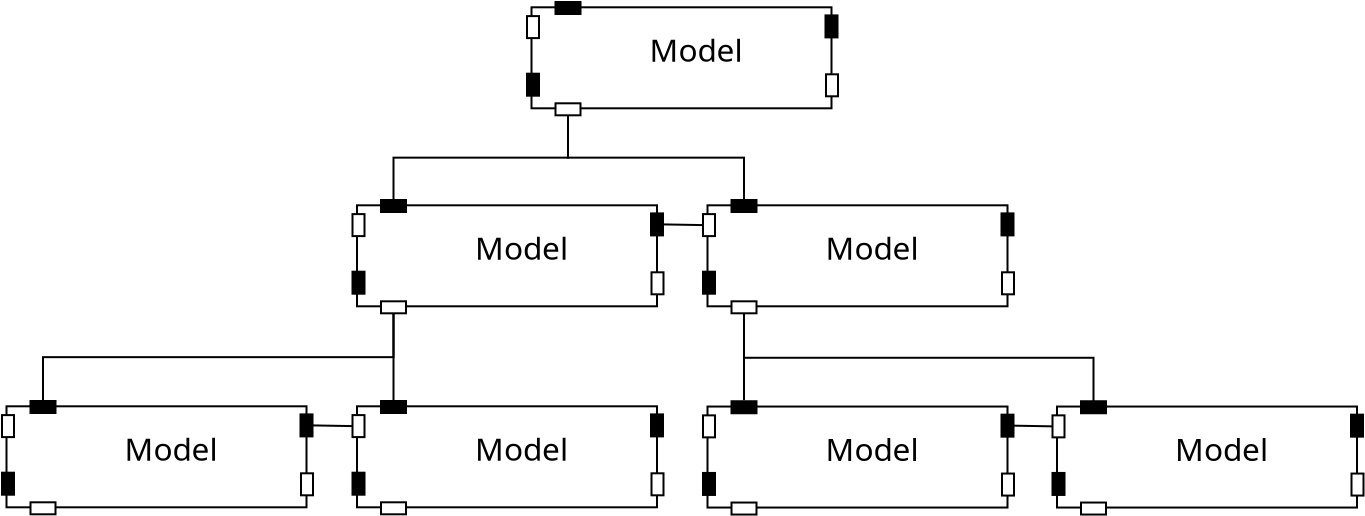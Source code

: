 <?xml version="1.0" encoding="UTF-8"?>
<dia:diagram xmlns:dia="http://www.lysator.liu.se/~alla/dia/">
  <dia:layer name="Background" visible="true" active="true">
    <dia:group>
      <dia:object type="Standard - Box" version="0" id="O0">
        <dia:attribute name="obj_pos">
          <dia:point val="24.4,5.05"/>
        </dia:attribute>
        <dia:attribute name="obj_bb">
          <dia:rectangle val="24.35,5;39.45,10.15"/>
        </dia:attribute>
        <dia:attribute name="elem_corner">
          <dia:point val="24.4,5.05"/>
        </dia:attribute>
        <dia:attribute name="elem_width">
          <dia:real val="15.0"/>
        </dia:attribute>
        <dia:attribute name="elem_height">
          <dia:real val="5.05"/>
        </dia:attribute>
        <dia:attribute name="show_background">
          <dia:boolean val="true"/>
        </dia:attribute>
      </dia:object>
      <dia:object type="Standard - Box" version="0" id="O1">
        <dia:attribute name="obj_pos">
          <dia:point val="25.6,9.85"/>
        </dia:attribute>
        <dia:attribute name="obj_bb">
          <dia:rectangle val="25.55,9.8;26.9,10.5"/>
        </dia:attribute>
        <dia:attribute name="elem_corner">
          <dia:point val="25.6,9.85"/>
        </dia:attribute>
        <dia:attribute name="elem_width">
          <dia:real val="1.25"/>
        </dia:attribute>
        <dia:attribute name="elem_height">
          <dia:real val="0.6"/>
        </dia:attribute>
        <dia:attribute name="show_background">
          <dia:boolean val="true"/>
        </dia:attribute>
      </dia:object>
      <dia:object type="Standard - Box" version="0" id="O2">
        <dia:attribute name="obj_pos">
          <dia:point val="25.6,4.785"/>
        </dia:attribute>
        <dia:attribute name="obj_bb">
          <dia:rectangle val="25.55,4.735;26.9,5.435"/>
        </dia:attribute>
        <dia:attribute name="elem_corner">
          <dia:point val="25.6,4.785"/>
        </dia:attribute>
        <dia:attribute name="elem_width">
          <dia:real val="1.25"/>
        </dia:attribute>
        <dia:attribute name="elem_height">
          <dia:real val="0.6"/>
        </dia:attribute>
        <dia:attribute name="border_width">
          <dia:real val="0.1"/>
        </dia:attribute>
        <dia:attribute name="inner_color">
          <dia:color val="#000000"/>
        </dia:attribute>
        <dia:attribute name="show_background">
          <dia:boolean val="true"/>
        </dia:attribute>
      </dia:object>
      <dia:object type="Standard - Text" version="1" id="O3">
        <dia:attribute name="obj_pos">
          <dia:point val="30.3,7.775"/>
        </dia:attribute>
        <dia:attribute name="obj_bb">
          <dia:rectangle val="30.3,6.308;35.045,8.148"/>
        </dia:attribute>
        <dia:attribute name="text">
          <dia:composite type="text">
            <dia:attribute name="string">
              <dia:string>#Model#</dia:string>
            </dia:attribute>
            <dia:attribute name="font">
              <dia:font family="sans" style="0" name="Helvetica"/>
            </dia:attribute>
            <dia:attribute name="height">
              <dia:real val="1.976"/>
            </dia:attribute>
            <dia:attribute name="pos">
              <dia:point val="30.3,7.775"/>
            </dia:attribute>
            <dia:attribute name="color">
              <dia:color val="#000000"/>
            </dia:attribute>
            <dia:attribute name="alignment">
              <dia:enum val="0"/>
            </dia:attribute>
          </dia:composite>
        </dia:attribute>
        <dia:attribute name="valign">
          <dia:enum val="3"/>
        </dia:attribute>
      </dia:object>
      <dia:object type="Standard - Box" version="0" id="O4">
        <dia:attribute name="obj_pos">
          <dia:point val="39.125,8.4"/>
        </dia:attribute>
        <dia:attribute name="obj_bb">
          <dia:rectangle val="39.075,8.35;39.775,9.55"/>
        </dia:attribute>
        <dia:attribute name="elem_corner">
          <dia:point val="39.125,8.4"/>
        </dia:attribute>
        <dia:attribute name="elem_width">
          <dia:real val="0.6"/>
        </dia:attribute>
        <dia:attribute name="elem_height">
          <dia:real val="1.1"/>
        </dia:attribute>
        <dia:attribute name="show_background">
          <dia:boolean val="true"/>
        </dia:attribute>
      </dia:object>
      <dia:object type="Standard - Box" version="0" id="O5">
        <dia:attribute name="obj_pos">
          <dia:point val="24.175,8.37"/>
        </dia:attribute>
        <dia:attribute name="obj_bb">
          <dia:rectangle val="24.125,8.32;24.825,9.52"/>
        </dia:attribute>
        <dia:attribute name="elem_corner">
          <dia:point val="24.175,8.37"/>
        </dia:attribute>
        <dia:attribute name="elem_width">
          <dia:real val="0.6"/>
        </dia:attribute>
        <dia:attribute name="elem_height">
          <dia:real val="1.1"/>
        </dia:attribute>
        <dia:attribute name="border_width">
          <dia:real val="0.1"/>
        </dia:attribute>
        <dia:attribute name="inner_color">
          <dia:color val="#000000"/>
        </dia:attribute>
        <dia:attribute name="show_background">
          <dia:boolean val="true"/>
        </dia:attribute>
      </dia:object>
      <dia:object type="Standard - Box" version="0" id="O6">
        <dia:attribute name="obj_pos">
          <dia:point val="39.1,5.455"/>
        </dia:attribute>
        <dia:attribute name="obj_bb">
          <dia:rectangle val="39.05,5.405;39.75,6.605"/>
        </dia:attribute>
        <dia:attribute name="elem_corner">
          <dia:point val="39.1,5.455"/>
        </dia:attribute>
        <dia:attribute name="elem_width">
          <dia:real val="0.6"/>
        </dia:attribute>
        <dia:attribute name="elem_height">
          <dia:real val="1.1"/>
        </dia:attribute>
        <dia:attribute name="border_width">
          <dia:real val="0.1"/>
        </dia:attribute>
        <dia:attribute name="inner_color">
          <dia:color val="#000000"/>
        </dia:attribute>
        <dia:attribute name="show_background">
          <dia:boolean val="true"/>
        </dia:attribute>
      </dia:object>
      <dia:object type="Standard - Box" version="0" id="O7">
        <dia:attribute name="obj_pos">
          <dia:point val="24.175,5.49"/>
        </dia:attribute>
        <dia:attribute name="obj_bb">
          <dia:rectangle val="24.125,5.44;24.825,6.64"/>
        </dia:attribute>
        <dia:attribute name="elem_corner">
          <dia:point val="24.175,5.49"/>
        </dia:attribute>
        <dia:attribute name="elem_width">
          <dia:real val="0.6"/>
        </dia:attribute>
        <dia:attribute name="elem_height">
          <dia:real val="1.1"/>
        </dia:attribute>
        <dia:attribute name="border_width">
          <dia:real val="0.1"/>
        </dia:attribute>
        <dia:attribute name="show_background">
          <dia:boolean val="true"/>
        </dia:attribute>
      </dia:object>
      <dia:object type="Standard - Text" version="1" id="O8">
        <dia:attribute name="obj_pos">
          <dia:point val="31.625,7.75"/>
        </dia:attribute>
        <dia:attribute name="obj_bb">
          <dia:rectangle val="31.625,6.282;31.625,8.123"/>
        </dia:attribute>
        <dia:attribute name="text">
          <dia:composite type="text">
            <dia:attribute name="string">
              <dia:string>##</dia:string>
            </dia:attribute>
            <dia:attribute name="font">
              <dia:font family="sans" style="0" name="Helvetica"/>
            </dia:attribute>
            <dia:attribute name="height">
              <dia:real val="1.976"/>
            </dia:attribute>
            <dia:attribute name="pos">
              <dia:point val="31.625,7.75"/>
            </dia:attribute>
            <dia:attribute name="color">
              <dia:color val="#000000"/>
            </dia:attribute>
            <dia:attribute name="alignment">
              <dia:enum val="0"/>
            </dia:attribute>
          </dia:composite>
        </dia:attribute>
        <dia:attribute name="valign">
          <dia:enum val="3"/>
        </dia:attribute>
      </dia:object>
    </dia:group>
    <dia:object type="Standard - ZigZagLine" version="1" id="O9">
      <dia:attribute name="obj_pos">
        <dia:point val="26.225,10.45"/>
      </dia:attribute>
      <dia:attribute name="obj_bb">
        <dia:rectangle val="17.45,10.4;26.275,14.735"/>
      </dia:attribute>
      <dia:attribute name="orth_points">
        <dia:point val="26.225,10.45"/>
        <dia:point val="26.225,12.568"/>
        <dia:point val="17.5,12.568"/>
        <dia:point val="17.5,14.685"/>
      </dia:attribute>
      <dia:attribute name="orth_orient">
        <dia:enum val="1"/>
        <dia:enum val="0"/>
        <dia:enum val="1"/>
      </dia:attribute>
      <dia:attribute name="autorouting">
        <dia:boolean val="true"/>
      </dia:attribute>
      <dia:connections>
        <dia:connection handle="0" to="O1" connection="6"/>
        <dia:connection handle="1" to="O65" connection="1"/>
      </dia:connections>
    </dia:object>
    <dia:group>
      <dia:object type="Standard - Box" version="0" id="O10">
        <dia:attribute name="obj_pos">
          <dia:point val="33.2,14.95"/>
        </dia:attribute>
        <dia:attribute name="obj_bb">
          <dia:rectangle val="33.15,14.9;48.25,20.05"/>
        </dia:attribute>
        <dia:attribute name="elem_corner">
          <dia:point val="33.2,14.95"/>
        </dia:attribute>
        <dia:attribute name="elem_width">
          <dia:real val="15.0"/>
        </dia:attribute>
        <dia:attribute name="elem_height">
          <dia:real val="5.05"/>
        </dia:attribute>
        <dia:attribute name="show_background">
          <dia:boolean val="true"/>
        </dia:attribute>
      </dia:object>
      <dia:object type="Standard - Box" version="0" id="O11">
        <dia:attribute name="obj_pos">
          <dia:point val="34.4,19.75"/>
        </dia:attribute>
        <dia:attribute name="obj_bb">
          <dia:rectangle val="34.35,19.7;35.7,20.4"/>
        </dia:attribute>
        <dia:attribute name="elem_corner">
          <dia:point val="34.4,19.75"/>
        </dia:attribute>
        <dia:attribute name="elem_width">
          <dia:real val="1.25"/>
        </dia:attribute>
        <dia:attribute name="elem_height">
          <dia:real val="0.6"/>
        </dia:attribute>
        <dia:attribute name="show_background">
          <dia:boolean val="true"/>
        </dia:attribute>
      </dia:object>
      <dia:object type="Standard - Box" version="0" id="O12">
        <dia:attribute name="obj_pos">
          <dia:point val="34.4,14.685"/>
        </dia:attribute>
        <dia:attribute name="obj_bb">
          <dia:rectangle val="34.35,14.635;35.7,15.335"/>
        </dia:attribute>
        <dia:attribute name="elem_corner">
          <dia:point val="34.4,14.685"/>
        </dia:attribute>
        <dia:attribute name="elem_width">
          <dia:real val="1.25"/>
        </dia:attribute>
        <dia:attribute name="elem_height">
          <dia:real val="0.6"/>
        </dia:attribute>
        <dia:attribute name="border_width">
          <dia:real val="0.1"/>
        </dia:attribute>
        <dia:attribute name="inner_color">
          <dia:color val="#000000"/>
        </dia:attribute>
        <dia:attribute name="show_background">
          <dia:boolean val="true"/>
        </dia:attribute>
      </dia:object>
      <dia:object type="Standard - Text" version="1" id="O13">
        <dia:attribute name="obj_pos">
          <dia:point val="39.1,17.675"/>
        </dia:attribute>
        <dia:attribute name="obj_bb">
          <dia:rectangle val="39.1,16.207;43.845,18.047"/>
        </dia:attribute>
        <dia:attribute name="text">
          <dia:composite type="text">
            <dia:attribute name="string">
              <dia:string>#Model#</dia:string>
            </dia:attribute>
            <dia:attribute name="font">
              <dia:font family="sans" style="0" name="Helvetica"/>
            </dia:attribute>
            <dia:attribute name="height">
              <dia:real val="1.976"/>
            </dia:attribute>
            <dia:attribute name="pos">
              <dia:point val="39.1,17.675"/>
            </dia:attribute>
            <dia:attribute name="color">
              <dia:color val="#000000"/>
            </dia:attribute>
            <dia:attribute name="alignment">
              <dia:enum val="0"/>
            </dia:attribute>
          </dia:composite>
        </dia:attribute>
        <dia:attribute name="valign">
          <dia:enum val="3"/>
        </dia:attribute>
      </dia:object>
      <dia:object type="Standard - Box" version="0" id="O14">
        <dia:attribute name="obj_pos">
          <dia:point val="47.925,18.3"/>
        </dia:attribute>
        <dia:attribute name="obj_bb">
          <dia:rectangle val="47.875,18.25;48.575,19.45"/>
        </dia:attribute>
        <dia:attribute name="elem_corner">
          <dia:point val="47.925,18.3"/>
        </dia:attribute>
        <dia:attribute name="elem_width">
          <dia:real val="0.6"/>
        </dia:attribute>
        <dia:attribute name="elem_height">
          <dia:real val="1.1"/>
        </dia:attribute>
        <dia:attribute name="show_background">
          <dia:boolean val="true"/>
        </dia:attribute>
      </dia:object>
      <dia:object type="Standard - Box" version="0" id="O15">
        <dia:attribute name="obj_pos">
          <dia:point val="32.975,18.27"/>
        </dia:attribute>
        <dia:attribute name="obj_bb">
          <dia:rectangle val="32.925,18.22;33.625,19.42"/>
        </dia:attribute>
        <dia:attribute name="elem_corner">
          <dia:point val="32.975,18.27"/>
        </dia:attribute>
        <dia:attribute name="elem_width">
          <dia:real val="0.6"/>
        </dia:attribute>
        <dia:attribute name="elem_height">
          <dia:real val="1.1"/>
        </dia:attribute>
        <dia:attribute name="border_width">
          <dia:real val="0.1"/>
        </dia:attribute>
        <dia:attribute name="inner_color">
          <dia:color val="#000000"/>
        </dia:attribute>
        <dia:attribute name="show_background">
          <dia:boolean val="true"/>
        </dia:attribute>
      </dia:object>
      <dia:object type="Standard - Box" version="0" id="O16">
        <dia:attribute name="obj_pos">
          <dia:point val="47.9,15.355"/>
        </dia:attribute>
        <dia:attribute name="obj_bb">
          <dia:rectangle val="47.85,15.305;48.55,16.505"/>
        </dia:attribute>
        <dia:attribute name="elem_corner">
          <dia:point val="47.9,15.355"/>
        </dia:attribute>
        <dia:attribute name="elem_width">
          <dia:real val="0.6"/>
        </dia:attribute>
        <dia:attribute name="elem_height">
          <dia:real val="1.1"/>
        </dia:attribute>
        <dia:attribute name="border_width">
          <dia:real val="0.1"/>
        </dia:attribute>
        <dia:attribute name="inner_color">
          <dia:color val="#000000"/>
        </dia:attribute>
        <dia:attribute name="show_background">
          <dia:boolean val="true"/>
        </dia:attribute>
      </dia:object>
      <dia:object type="Standard - Box" version="0" id="O17">
        <dia:attribute name="obj_pos">
          <dia:point val="32.975,15.39"/>
        </dia:attribute>
        <dia:attribute name="obj_bb">
          <dia:rectangle val="32.925,15.34;33.625,16.54"/>
        </dia:attribute>
        <dia:attribute name="elem_corner">
          <dia:point val="32.975,15.39"/>
        </dia:attribute>
        <dia:attribute name="elem_width">
          <dia:real val="0.6"/>
        </dia:attribute>
        <dia:attribute name="elem_height">
          <dia:real val="1.1"/>
        </dia:attribute>
        <dia:attribute name="border_width">
          <dia:real val="0.1"/>
        </dia:attribute>
        <dia:attribute name="show_background">
          <dia:boolean val="true"/>
        </dia:attribute>
      </dia:object>
      <dia:object type="Standard - Text" version="1" id="O18">
        <dia:attribute name="obj_pos">
          <dia:point val="40.425,17.65"/>
        </dia:attribute>
        <dia:attribute name="obj_bb">
          <dia:rectangle val="40.425,16.183;40.425,18.023"/>
        </dia:attribute>
        <dia:attribute name="text">
          <dia:composite type="text">
            <dia:attribute name="string">
              <dia:string>##</dia:string>
            </dia:attribute>
            <dia:attribute name="font">
              <dia:font family="sans" style="0" name="Helvetica"/>
            </dia:attribute>
            <dia:attribute name="height">
              <dia:real val="1.976"/>
            </dia:attribute>
            <dia:attribute name="pos">
              <dia:point val="40.425,17.65"/>
            </dia:attribute>
            <dia:attribute name="color">
              <dia:color val="#000000"/>
            </dia:attribute>
            <dia:attribute name="alignment">
              <dia:enum val="0"/>
            </dia:attribute>
          </dia:composite>
        </dia:attribute>
        <dia:attribute name="valign">
          <dia:enum val="3"/>
        </dia:attribute>
      </dia:object>
    </dia:group>
    <dia:object type="Standard - Line" version="0" id="O19">
      <dia:attribute name="obj_pos">
        <dia:point val="30.975,15.905"/>
      </dia:attribute>
      <dia:attribute name="obj_bb">
        <dia:rectangle val="30.924,15.854;33.026,15.991"/>
      </dia:attribute>
      <dia:attribute name="conn_endpoints">
        <dia:point val="30.975,15.905"/>
        <dia:point val="32.975,15.94"/>
      </dia:attribute>
      <dia:attribute name="numcp">
        <dia:int val="1"/>
      </dia:attribute>
      <dia:connections>
        <dia:connection handle="0" to="O69" connection="4"/>
        <dia:connection handle="1" to="O17" connection="3"/>
      </dia:connections>
    </dia:object>
    <dia:object type="Standard - ZigZagLine" version="1" id="O20">
      <dia:attribute name="obj_pos">
        <dia:point val="26.225,10.45"/>
      </dia:attribute>
      <dia:attribute name="obj_bb">
        <dia:rectangle val="26.175,10.4;35.075,14.735"/>
      </dia:attribute>
      <dia:attribute name="orth_points">
        <dia:point val="26.225,10.45"/>
        <dia:point val="26.225,12.568"/>
        <dia:point val="35.025,12.568"/>
        <dia:point val="35.025,14.685"/>
      </dia:attribute>
      <dia:attribute name="orth_orient">
        <dia:enum val="1"/>
        <dia:enum val="0"/>
        <dia:enum val="1"/>
      </dia:attribute>
      <dia:attribute name="autorouting">
        <dia:boolean val="true"/>
      </dia:attribute>
      <dia:connections>
        <dia:connection handle="0" to="O1" connection="6"/>
        <dia:connection handle="1" to="O12" connection="1"/>
      </dia:connections>
    </dia:object>
    <dia:group>
      <dia:object type="Standard - Box" version="0" id="O21">
        <dia:attribute name="obj_pos">
          <dia:point val="-1.85,25"/>
        </dia:attribute>
        <dia:attribute name="obj_bb">
          <dia:rectangle val="-1.9,24.95;13.2,30.1"/>
        </dia:attribute>
        <dia:attribute name="elem_corner">
          <dia:point val="-1.85,25"/>
        </dia:attribute>
        <dia:attribute name="elem_width">
          <dia:real val="15.0"/>
        </dia:attribute>
        <dia:attribute name="elem_height">
          <dia:real val="5.05"/>
        </dia:attribute>
        <dia:attribute name="show_background">
          <dia:boolean val="true"/>
        </dia:attribute>
      </dia:object>
      <dia:object type="Standard - Box" version="0" id="O22">
        <dia:attribute name="obj_pos">
          <dia:point val="-0.65,29.8"/>
        </dia:attribute>
        <dia:attribute name="obj_bb">
          <dia:rectangle val="-0.7,29.75;0.65,30.45"/>
        </dia:attribute>
        <dia:attribute name="elem_corner">
          <dia:point val="-0.65,29.8"/>
        </dia:attribute>
        <dia:attribute name="elem_width">
          <dia:real val="1.25"/>
        </dia:attribute>
        <dia:attribute name="elem_height">
          <dia:real val="0.6"/>
        </dia:attribute>
        <dia:attribute name="show_background">
          <dia:boolean val="true"/>
        </dia:attribute>
      </dia:object>
      <dia:object type="Standard - Box" version="0" id="O23">
        <dia:attribute name="obj_pos">
          <dia:point val="-0.65,24.735"/>
        </dia:attribute>
        <dia:attribute name="obj_bb">
          <dia:rectangle val="-0.7,24.685;0.65,25.385"/>
        </dia:attribute>
        <dia:attribute name="elem_corner">
          <dia:point val="-0.65,24.735"/>
        </dia:attribute>
        <dia:attribute name="elem_width">
          <dia:real val="1.25"/>
        </dia:attribute>
        <dia:attribute name="elem_height">
          <dia:real val="0.6"/>
        </dia:attribute>
        <dia:attribute name="border_width">
          <dia:real val="0.1"/>
        </dia:attribute>
        <dia:attribute name="inner_color">
          <dia:color val="#000000"/>
        </dia:attribute>
        <dia:attribute name="show_background">
          <dia:boolean val="true"/>
        </dia:attribute>
      </dia:object>
      <dia:object type="Standard - Text" version="1" id="O24">
        <dia:attribute name="obj_pos">
          <dia:point val="4.05,27.725"/>
        </dia:attribute>
        <dia:attribute name="obj_bb">
          <dia:rectangle val="4.05,26.258;8.795,28.098"/>
        </dia:attribute>
        <dia:attribute name="text">
          <dia:composite type="text">
            <dia:attribute name="string">
              <dia:string>#Model#</dia:string>
            </dia:attribute>
            <dia:attribute name="font">
              <dia:font family="sans" style="0" name="Helvetica"/>
            </dia:attribute>
            <dia:attribute name="height">
              <dia:real val="1.976"/>
            </dia:attribute>
            <dia:attribute name="pos">
              <dia:point val="4.05,27.725"/>
            </dia:attribute>
            <dia:attribute name="color">
              <dia:color val="#000000"/>
            </dia:attribute>
            <dia:attribute name="alignment">
              <dia:enum val="0"/>
            </dia:attribute>
          </dia:composite>
        </dia:attribute>
        <dia:attribute name="valign">
          <dia:enum val="3"/>
        </dia:attribute>
      </dia:object>
      <dia:object type="Standard - Box" version="0" id="O25">
        <dia:attribute name="obj_pos">
          <dia:point val="12.875,28.35"/>
        </dia:attribute>
        <dia:attribute name="obj_bb">
          <dia:rectangle val="12.825,28.3;13.525,29.5"/>
        </dia:attribute>
        <dia:attribute name="elem_corner">
          <dia:point val="12.875,28.35"/>
        </dia:attribute>
        <dia:attribute name="elem_width">
          <dia:real val="0.6"/>
        </dia:attribute>
        <dia:attribute name="elem_height">
          <dia:real val="1.1"/>
        </dia:attribute>
        <dia:attribute name="show_background">
          <dia:boolean val="true"/>
        </dia:attribute>
      </dia:object>
      <dia:object type="Standard - Box" version="0" id="O26">
        <dia:attribute name="obj_pos">
          <dia:point val="-2.075,28.32"/>
        </dia:attribute>
        <dia:attribute name="obj_bb">
          <dia:rectangle val="-2.125,28.27;-1.425,29.47"/>
        </dia:attribute>
        <dia:attribute name="elem_corner">
          <dia:point val="-2.075,28.32"/>
        </dia:attribute>
        <dia:attribute name="elem_width">
          <dia:real val="0.6"/>
        </dia:attribute>
        <dia:attribute name="elem_height">
          <dia:real val="1.1"/>
        </dia:attribute>
        <dia:attribute name="border_width">
          <dia:real val="0.1"/>
        </dia:attribute>
        <dia:attribute name="inner_color">
          <dia:color val="#000000"/>
        </dia:attribute>
        <dia:attribute name="show_background">
          <dia:boolean val="true"/>
        </dia:attribute>
      </dia:object>
      <dia:object type="Standard - Box" version="0" id="O27">
        <dia:attribute name="obj_pos">
          <dia:point val="12.85,25.405"/>
        </dia:attribute>
        <dia:attribute name="obj_bb">
          <dia:rectangle val="12.8,25.355;13.5,26.555"/>
        </dia:attribute>
        <dia:attribute name="elem_corner">
          <dia:point val="12.85,25.405"/>
        </dia:attribute>
        <dia:attribute name="elem_width">
          <dia:real val="0.6"/>
        </dia:attribute>
        <dia:attribute name="elem_height">
          <dia:real val="1.1"/>
        </dia:attribute>
        <dia:attribute name="border_width">
          <dia:real val="0.1"/>
        </dia:attribute>
        <dia:attribute name="inner_color">
          <dia:color val="#000000"/>
        </dia:attribute>
        <dia:attribute name="show_background">
          <dia:boolean val="true"/>
        </dia:attribute>
      </dia:object>
      <dia:object type="Standard - Box" version="0" id="O28">
        <dia:attribute name="obj_pos">
          <dia:point val="-2.075,25.44"/>
        </dia:attribute>
        <dia:attribute name="obj_bb">
          <dia:rectangle val="-2.125,25.39;-1.425,26.59"/>
        </dia:attribute>
        <dia:attribute name="elem_corner">
          <dia:point val="-2.075,25.44"/>
        </dia:attribute>
        <dia:attribute name="elem_width">
          <dia:real val="0.6"/>
        </dia:attribute>
        <dia:attribute name="elem_height">
          <dia:real val="1.1"/>
        </dia:attribute>
        <dia:attribute name="border_width">
          <dia:real val="0.1"/>
        </dia:attribute>
        <dia:attribute name="show_background">
          <dia:boolean val="true"/>
        </dia:attribute>
      </dia:object>
      <dia:object type="Standard - Text" version="1" id="O29">
        <dia:attribute name="obj_pos">
          <dia:point val="5.375,27.7"/>
        </dia:attribute>
        <dia:attribute name="obj_bb">
          <dia:rectangle val="5.375,26.233;5.375,28.073"/>
        </dia:attribute>
        <dia:attribute name="text">
          <dia:composite type="text">
            <dia:attribute name="string">
              <dia:string>##</dia:string>
            </dia:attribute>
            <dia:attribute name="font">
              <dia:font family="sans" style="0" name="Helvetica"/>
            </dia:attribute>
            <dia:attribute name="height">
              <dia:real val="1.976"/>
            </dia:attribute>
            <dia:attribute name="pos">
              <dia:point val="5.375,27.7"/>
            </dia:attribute>
            <dia:attribute name="color">
              <dia:color val="#000000"/>
            </dia:attribute>
            <dia:attribute name="alignment">
              <dia:enum val="0"/>
            </dia:attribute>
          </dia:composite>
        </dia:attribute>
        <dia:attribute name="valign">
          <dia:enum val="3"/>
        </dia:attribute>
      </dia:object>
    </dia:group>
    <dia:group>
      <dia:object type="Standard - Box" version="0" id="O30">
        <dia:attribute name="obj_pos">
          <dia:point val="15.675,25"/>
        </dia:attribute>
        <dia:attribute name="obj_bb">
          <dia:rectangle val="15.625,24.95;30.725,30.1"/>
        </dia:attribute>
        <dia:attribute name="elem_corner">
          <dia:point val="15.675,25"/>
        </dia:attribute>
        <dia:attribute name="elem_width">
          <dia:real val="15.0"/>
        </dia:attribute>
        <dia:attribute name="elem_height">
          <dia:real val="5.05"/>
        </dia:attribute>
        <dia:attribute name="show_background">
          <dia:boolean val="true"/>
        </dia:attribute>
      </dia:object>
      <dia:object type="Standard - Box" version="0" id="O31">
        <dia:attribute name="obj_pos">
          <dia:point val="16.875,29.8"/>
        </dia:attribute>
        <dia:attribute name="obj_bb">
          <dia:rectangle val="16.825,29.75;18.175,30.45"/>
        </dia:attribute>
        <dia:attribute name="elem_corner">
          <dia:point val="16.875,29.8"/>
        </dia:attribute>
        <dia:attribute name="elem_width">
          <dia:real val="1.25"/>
        </dia:attribute>
        <dia:attribute name="elem_height">
          <dia:real val="0.6"/>
        </dia:attribute>
        <dia:attribute name="show_background">
          <dia:boolean val="true"/>
        </dia:attribute>
      </dia:object>
      <dia:object type="Standard - Box" version="0" id="O32">
        <dia:attribute name="obj_pos">
          <dia:point val="16.875,24.735"/>
        </dia:attribute>
        <dia:attribute name="obj_bb">
          <dia:rectangle val="16.825,24.685;18.175,25.385"/>
        </dia:attribute>
        <dia:attribute name="elem_corner">
          <dia:point val="16.875,24.735"/>
        </dia:attribute>
        <dia:attribute name="elem_width">
          <dia:real val="1.25"/>
        </dia:attribute>
        <dia:attribute name="elem_height">
          <dia:real val="0.6"/>
        </dia:attribute>
        <dia:attribute name="border_width">
          <dia:real val="0.1"/>
        </dia:attribute>
        <dia:attribute name="inner_color">
          <dia:color val="#000000"/>
        </dia:attribute>
        <dia:attribute name="show_background">
          <dia:boolean val="true"/>
        </dia:attribute>
      </dia:object>
      <dia:object type="Standard - Text" version="1" id="O33">
        <dia:attribute name="obj_pos">
          <dia:point val="21.575,27.725"/>
        </dia:attribute>
        <dia:attribute name="obj_bb">
          <dia:rectangle val="21.575,26.258;26.32,28.098"/>
        </dia:attribute>
        <dia:attribute name="text">
          <dia:composite type="text">
            <dia:attribute name="string">
              <dia:string>#Model#</dia:string>
            </dia:attribute>
            <dia:attribute name="font">
              <dia:font family="sans" style="0" name="Helvetica"/>
            </dia:attribute>
            <dia:attribute name="height">
              <dia:real val="1.976"/>
            </dia:attribute>
            <dia:attribute name="pos">
              <dia:point val="21.575,27.725"/>
            </dia:attribute>
            <dia:attribute name="color">
              <dia:color val="#000000"/>
            </dia:attribute>
            <dia:attribute name="alignment">
              <dia:enum val="0"/>
            </dia:attribute>
          </dia:composite>
        </dia:attribute>
        <dia:attribute name="valign">
          <dia:enum val="3"/>
        </dia:attribute>
      </dia:object>
      <dia:object type="Standard - Box" version="0" id="O34">
        <dia:attribute name="obj_pos">
          <dia:point val="30.4,28.35"/>
        </dia:attribute>
        <dia:attribute name="obj_bb">
          <dia:rectangle val="30.35,28.3;31.05,29.5"/>
        </dia:attribute>
        <dia:attribute name="elem_corner">
          <dia:point val="30.4,28.35"/>
        </dia:attribute>
        <dia:attribute name="elem_width">
          <dia:real val="0.6"/>
        </dia:attribute>
        <dia:attribute name="elem_height">
          <dia:real val="1.1"/>
        </dia:attribute>
        <dia:attribute name="show_background">
          <dia:boolean val="true"/>
        </dia:attribute>
      </dia:object>
      <dia:object type="Standard - Box" version="0" id="O35">
        <dia:attribute name="obj_pos">
          <dia:point val="15.45,28.32"/>
        </dia:attribute>
        <dia:attribute name="obj_bb">
          <dia:rectangle val="15.4,28.27;16.1,29.47"/>
        </dia:attribute>
        <dia:attribute name="elem_corner">
          <dia:point val="15.45,28.32"/>
        </dia:attribute>
        <dia:attribute name="elem_width">
          <dia:real val="0.6"/>
        </dia:attribute>
        <dia:attribute name="elem_height">
          <dia:real val="1.1"/>
        </dia:attribute>
        <dia:attribute name="border_width">
          <dia:real val="0.1"/>
        </dia:attribute>
        <dia:attribute name="inner_color">
          <dia:color val="#000000"/>
        </dia:attribute>
        <dia:attribute name="show_background">
          <dia:boolean val="true"/>
        </dia:attribute>
      </dia:object>
      <dia:object type="Standard - Box" version="0" id="O36">
        <dia:attribute name="obj_pos">
          <dia:point val="30.375,25.405"/>
        </dia:attribute>
        <dia:attribute name="obj_bb">
          <dia:rectangle val="30.325,25.355;31.025,26.555"/>
        </dia:attribute>
        <dia:attribute name="elem_corner">
          <dia:point val="30.375,25.405"/>
        </dia:attribute>
        <dia:attribute name="elem_width">
          <dia:real val="0.6"/>
        </dia:attribute>
        <dia:attribute name="elem_height">
          <dia:real val="1.1"/>
        </dia:attribute>
        <dia:attribute name="border_width">
          <dia:real val="0.1"/>
        </dia:attribute>
        <dia:attribute name="inner_color">
          <dia:color val="#000000"/>
        </dia:attribute>
        <dia:attribute name="show_background">
          <dia:boolean val="true"/>
        </dia:attribute>
      </dia:object>
      <dia:object type="Standard - Box" version="0" id="O37">
        <dia:attribute name="obj_pos">
          <dia:point val="15.45,25.44"/>
        </dia:attribute>
        <dia:attribute name="obj_bb">
          <dia:rectangle val="15.4,25.39;16.1,26.59"/>
        </dia:attribute>
        <dia:attribute name="elem_corner">
          <dia:point val="15.45,25.44"/>
        </dia:attribute>
        <dia:attribute name="elem_width">
          <dia:real val="0.6"/>
        </dia:attribute>
        <dia:attribute name="elem_height">
          <dia:real val="1.1"/>
        </dia:attribute>
        <dia:attribute name="border_width">
          <dia:real val="0.1"/>
        </dia:attribute>
        <dia:attribute name="show_background">
          <dia:boolean val="true"/>
        </dia:attribute>
      </dia:object>
      <dia:object type="Standard - Text" version="1" id="O38">
        <dia:attribute name="obj_pos">
          <dia:point val="22.9,27.7"/>
        </dia:attribute>
        <dia:attribute name="obj_bb">
          <dia:rectangle val="22.9,26.233;22.9,28.073"/>
        </dia:attribute>
        <dia:attribute name="text">
          <dia:composite type="text">
            <dia:attribute name="string">
              <dia:string>##</dia:string>
            </dia:attribute>
            <dia:attribute name="font">
              <dia:font family="sans" style="0" name="Helvetica"/>
            </dia:attribute>
            <dia:attribute name="height">
              <dia:real val="1.976"/>
            </dia:attribute>
            <dia:attribute name="pos">
              <dia:point val="22.9,27.7"/>
            </dia:attribute>
            <dia:attribute name="color">
              <dia:color val="#000000"/>
            </dia:attribute>
            <dia:attribute name="alignment">
              <dia:enum val="0"/>
            </dia:attribute>
          </dia:composite>
        </dia:attribute>
        <dia:attribute name="valign">
          <dia:enum val="3"/>
        </dia:attribute>
      </dia:object>
    </dia:group>
    <dia:object type="Standard - Line" version="0" id="O39">
      <dia:attribute name="obj_pos">
        <dia:point val="13.45,25.955"/>
      </dia:attribute>
      <dia:attribute name="obj_bb">
        <dia:rectangle val="13.399,25.904;15.501,26.041"/>
      </dia:attribute>
      <dia:attribute name="conn_endpoints">
        <dia:point val="13.45,25.955"/>
        <dia:point val="15.45,25.99"/>
      </dia:attribute>
      <dia:attribute name="numcp">
        <dia:int val="1"/>
      </dia:attribute>
      <dia:connections>
        <dia:connection handle="0" to="O27" connection="4"/>
        <dia:connection handle="1" to="O37" connection="3"/>
      </dia:connections>
    </dia:object>
    <dia:group>
      <dia:object type="Standard - Box" version="0" id="O40">
        <dia:attribute name="obj_pos">
          <dia:point val="33.2,25.012"/>
        </dia:attribute>
        <dia:attribute name="obj_bb">
          <dia:rectangle val="33.15,24.962;48.25,30.113"/>
        </dia:attribute>
        <dia:attribute name="elem_corner">
          <dia:point val="33.2,25.012"/>
        </dia:attribute>
        <dia:attribute name="elem_width">
          <dia:real val="15.0"/>
        </dia:attribute>
        <dia:attribute name="elem_height">
          <dia:real val="5.05"/>
        </dia:attribute>
        <dia:attribute name="show_background">
          <dia:boolean val="true"/>
        </dia:attribute>
      </dia:object>
      <dia:object type="Standard - Box" version="0" id="O41">
        <dia:attribute name="obj_pos">
          <dia:point val="34.4,29.812"/>
        </dia:attribute>
        <dia:attribute name="obj_bb">
          <dia:rectangle val="34.35,29.762;35.7,30.462"/>
        </dia:attribute>
        <dia:attribute name="elem_corner">
          <dia:point val="34.4,29.812"/>
        </dia:attribute>
        <dia:attribute name="elem_width">
          <dia:real val="1.25"/>
        </dia:attribute>
        <dia:attribute name="elem_height">
          <dia:real val="0.6"/>
        </dia:attribute>
        <dia:attribute name="show_background">
          <dia:boolean val="true"/>
        </dia:attribute>
      </dia:object>
      <dia:object type="Standard - Box" version="0" id="O42">
        <dia:attribute name="obj_pos">
          <dia:point val="34.4,24.747"/>
        </dia:attribute>
        <dia:attribute name="obj_bb">
          <dia:rectangle val="34.35,24.698;35.7,25.398"/>
        </dia:attribute>
        <dia:attribute name="elem_corner">
          <dia:point val="34.4,24.747"/>
        </dia:attribute>
        <dia:attribute name="elem_width">
          <dia:real val="1.25"/>
        </dia:attribute>
        <dia:attribute name="elem_height">
          <dia:real val="0.6"/>
        </dia:attribute>
        <dia:attribute name="border_width">
          <dia:real val="0.1"/>
        </dia:attribute>
        <dia:attribute name="inner_color">
          <dia:color val="#000000"/>
        </dia:attribute>
        <dia:attribute name="show_background">
          <dia:boolean val="true"/>
        </dia:attribute>
      </dia:object>
      <dia:object type="Standard - Text" version="1" id="O43">
        <dia:attribute name="obj_pos">
          <dia:point val="39.1,27.738"/>
        </dia:attribute>
        <dia:attribute name="obj_bb">
          <dia:rectangle val="39.1,26.27;43.845,28.11"/>
        </dia:attribute>
        <dia:attribute name="text">
          <dia:composite type="text">
            <dia:attribute name="string">
              <dia:string>#Model#</dia:string>
            </dia:attribute>
            <dia:attribute name="font">
              <dia:font family="sans" style="0" name="Helvetica"/>
            </dia:attribute>
            <dia:attribute name="height">
              <dia:real val="1.976"/>
            </dia:attribute>
            <dia:attribute name="pos">
              <dia:point val="39.1,27.738"/>
            </dia:attribute>
            <dia:attribute name="color">
              <dia:color val="#000000"/>
            </dia:attribute>
            <dia:attribute name="alignment">
              <dia:enum val="0"/>
            </dia:attribute>
          </dia:composite>
        </dia:attribute>
        <dia:attribute name="valign">
          <dia:enum val="3"/>
        </dia:attribute>
      </dia:object>
      <dia:object type="Standard - Box" version="0" id="O44">
        <dia:attribute name="obj_pos">
          <dia:point val="47.925,28.363"/>
        </dia:attribute>
        <dia:attribute name="obj_bb">
          <dia:rectangle val="47.875,28.312;48.575,29.512"/>
        </dia:attribute>
        <dia:attribute name="elem_corner">
          <dia:point val="47.925,28.363"/>
        </dia:attribute>
        <dia:attribute name="elem_width">
          <dia:real val="0.6"/>
        </dia:attribute>
        <dia:attribute name="elem_height">
          <dia:real val="1.1"/>
        </dia:attribute>
        <dia:attribute name="show_background">
          <dia:boolean val="true"/>
        </dia:attribute>
      </dia:object>
      <dia:object type="Standard - Box" version="0" id="O45">
        <dia:attribute name="obj_pos">
          <dia:point val="32.975,28.332"/>
        </dia:attribute>
        <dia:attribute name="obj_bb">
          <dia:rectangle val="32.925,28.282;33.625,29.483"/>
        </dia:attribute>
        <dia:attribute name="elem_corner">
          <dia:point val="32.975,28.332"/>
        </dia:attribute>
        <dia:attribute name="elem_width">
          <dia:real val="0.6"/>
        </dia:attribute>
        <dia:attribute name="elem_height">
          <dia:real val="1.1"/>
        </dia:attribute>
        <dia:attribute name="border_width">
          <dia:real val="0.1"/>
        </dia:attribute>
        <dia:attribute name="inner_color">
          <dia:color val="#000000"/>
        </dia:attribute>
        <dia:attribute name="show_background">
          <dia:boolean val="true"/>
        </dia:attribute>
      </dia:object>
      <dia:object type="Standard - Box" version="0" id="O46">
        <dia:attribute name="obj_pos">
          <dia:point val="47.9,25.418"/>
        </dia:attribute>
        <dia:attribute name="obj_bb">
          <dia:rectangle val="47.85,25.367;48.55,26.567"/>
        </dia:attribute>
        <dia:attribute name="elem_corner">
          <dia:point val="47.9,25.418"/>
        </dia:attribute>
        <dia:attribute name="elem_width">
          <dia:real val="0.6"/>
        </dia:attribute>
        <dia:attribute name="elem_height">
          <dia:real val="1.1"/>
        </dia:attribute>
        <dia:attribute name="border_width">
          <dia:real val="0.1"/>
        </dia:attribute>
        <dia:attribute name="inner_color">
          <dia:color val="#000000"/>
        </dia:attribute>
        <dia:attribute name="show_background">
          <dia:boolean val="true"/>
        </dia:attribute>
      </dia:object>
      <dia:object type="Standard - Box" version="0" id="O47">
        <dia:attribute name="obj_pos">
          <dia:point val="32.975,25.453"/>
        </dia:attribute>
        <dia:attribute name="obj_bb">
          <dia:rectangle val="32.925,25.402;33.625,26.602"/>
        </dia:attribute>
        <dia:attribute name="elem_corner">
          <dia:point val="32.975,25.453"/>
        </dia:attribute>
        <dia:attribute name="elem_width">
          <dia:real val="0.6"/>
        </dia:attribute>
        <dia:attribute name="elem_height">
          <dia:real val="1.1"/>
        </dia:attribute>
        <dia:attribute name="border_width">
          <dia:real val="0.1"/>
        </dia:attribute>
        <dia:attribute name="show_background">
          <dia:boolean val="true"/>
        </dia:attribute>
      </dia:object>
      <dia:object type="Standard - Text" version="1" id="O48">
        <dia:attribute name="obj_pos">
          <dia:point val="40.425,27.712"/>
        </dia:attribute>
        <dia:attribute name="obj_bb">
          <dia:rectangle val="40.425,26.245;40.425,28.085"/>
        </dia:attribute>
        <dia:attribute name="text">
          <dia:composite type="text">
            <dia:attribute name="string">
              <dia:string>##</dia:string>
            </dia:attribute>
            <dia:attribute name="font">
              <dia:font family="sans" style="0" name="Helvetica"/>
            </dia:attribute>
            <dia:attribute name="height">
              <dia:real val="1.976"/>
            </dia:attribute>
            <dia:attribute name="pos">
              <dia:point val="40.425,27.712"/>
            </dia:attribute>
            <dia:attribute name="color">
              <dia:color val="#000000"/>
            </dia:attribute>
            <dia:attribute name="alignment">
              <dia:enum val="0"/>
            </dia:attribute>
          </dia:composite>
        </dia:attribute>
        <dia:attribute name="valign">
          <dia:enum val="3"/>
        </dia:attribute>
      </dia:object>
    </dia:group>
    <dia:group>
      <dia:object type="Standard - Box" version="0" id="O49">
        <dia:attribute name="obj_pos">
          <dia:point val="50.675,25.012"/>
        </dia:attribute>
        <dia:attribute name="obj_bb">
          <dia:rectangle val="50.625,24.962;65.725,30.113"/>
        </dia:attribute>
        <dia:attribute name="elem_corner">
          <dia:point val="50.675,25.012"/>
        </dia:attribute>
        <dia:attribute name="elem_width">
          <dia:real val="15.0"/>
        </dia:attribute>
        <dia:attribute name="elem_height">
          <dia:real val="5.05"/>
        </dia:attribute>
        <dia:attribute name="show_background">
          <dia:boolean val="true"/>
        </dia:attribute>
      </dia:object>
      <dia:object type="Standard - Box" version="0" id="O50">
        <dia:attribute name="obj_pos">
          <dia:point val="51.875,29.812"/>
        </dia:attribute>
        <dia:attribute name="obj_bb">
          <dia:rectangle val="51.825,29.762;53.175,30.462"/>
        </dia:attribute>
        <dia:attribute name="elem_corner">
          <dia:point val="51.875,29.812"/>
        </dia:attribute>
        <dia:attribute name="elem_width">
          <dia:real val="1.25"/>
        </dia:attribute>
        <dia:attribute name="elem_height">
          <dia:real val="0.6"/>
        </dia:attribute>
        <dia:attribute name="show_background">
          <dia:boolean val="true"/>
        </dia:attribute>
      </dia:object>
      <dia:object type="Standard - Box" version="0" id="O51">
        <dia:attribute name="obj_pos">
          <dia:point val="51.875,24.747"/>
        </dia:attribute>
        <dia:attribute name="obj_bb">
          <dia:rectangle val="51.825,24.698;53.175,25.398"/>
        </dia:attribute>
        <dia:attribute name="elem_corner">
          <dia:point val="51.875,24.747"/>
        </dia:attribute>
        <dia:attribute name="elem_width">
          <dia:real val="1.25"/>
        </dia:attribute>
        <dia:attribute name="elem_height">
          <dia:real val="0.6"/>
        </dia:attribute>
        <dia:attribute name="border_width">
          <dia:real val="0.1"/>
        </dia:attribute>
        <dia:attribute name="inner_color">
          <dia:color val="#000000"/>
        </dia:attribute>
        <dia:attribute name="show_background">
          <dia:boolean val="true"/>
        </dia:attribute>
      </dia:object>
      <dia:object type="Standard - Text" version="1" id="O52">
        <dia:attribute name="obj_pos">
          <dia:point val="56.575,27.738"/>
        </dia:attribute>
        <dia:attribute name="obj_bb">
          <dia:rectangle val="56.575,26.27;61.32,28.11"/>
        </dia:attribute>
        <dia:attribute name="text">
          <dia:composite type="text">
            <dia:attribute name="string">
              <dia:string>#Model#</dia:string>
            </dia:attribute>
            <dia:attribute name="font">
              <dia:font family="sans" style="0" name="Helvetica"/>
            </dia:attribute>
            <dia:attribute name="height">
              <dia:real val="1.976"/>
            </dia:attribute>
            <dia:attribute name="pos">
              <dia:point val="56.575,27.738"/>
            </dia:attribute>
            <dia:attribute name="color">
              <dia:color val="#000000"/>
            </dia:attribute>
            <dia:attribute name="alignment">
              <dia:enum val="0"/>
            </dia:attribute>
          </dia:composite>
        </dia:attribute>
        <dia:attribute name="valign">
          <dia:enum val="3"/>
        </dia:attribute>
      </dia:object>
      <dia:object type="Standard - Box" version="0" id="O53">
        <dia:attribute name="obj_pos">
          <dia:point val="65.4,28.363"/>
        </dia:attribute>
        <dia:attribute name="obj_bb">
          <dia:rectangle val="65.35,28.312;66.05,29.512"/>
        </dia:attribute>
        <dia:attribute name="elem_corner">
          <dia:point val="65.4,28.363"/>
        </dia:attribute>
        <dia:attribute name="elem_width">
          <dia:real val="0.6"/>
        </dia:attribute>
        <dia:attribute name="elem_height">
          <dia:real val="1.1"/>
        </dia:attribute>
        <dia:attribute name="show_background">
          <dia:boolean val="true"/>
        </dia:attribute>
      </dia:object>
      <dia:object type="Standard - Box" version="0" id="O54">
        <dia:attribute name="obj_pos">
          <dia:point val="50.45,28.332"/>
        </dia:attribute>
        <dia:attribute name="obj_bb">
          <dia:rectangle val="50.4,28.282;51.1,29.483"/>
        </dia:attribute>
        <dia:attribute name="elem_corner">
          <dia:point val="50.45,28.332"/>
        </dia:attribute>
        <dia:attribute name="elem_width">
          <dia:real val="0.6"/>
        </dia:attribute>
        <dia:attribute name="elem_height">
          <dia:real val="1.1"/>
        </dia:attribute>
        <dia:attribute name="border_width">
          <dia:real val="0.1"/>
        </dia:attribute>
        <dia:attribute name="inner_color">
          <dia:color val="#000000"/>
        </dia:attribute>
        <dia:attribute name="show_background">
          <dia:boolean val="true"/>
        </dia:attribute>
      </dia:object>
      <dia:object type="Standard - Box" version="0" id="O55">
        <dia:attribute name="obj_pos">
          <dia:point val="65.375,25.418"/>
        </dia:attribute>
        <dia:attribute name="obj_bb">
          <dia:rectangle val="65.325,25.367;66.025,26.567"/>
        </dia:attribute>
        <dia:attribute name="elem_corner">
          <dia:point val="65.375,25.418"/>
        </dia:attribute>
        <dia:attribute name="elem_width">
          <dia:real val="0.6"/>
        </dia:attribute>
        <dia:attribute name="elem_height">
          <dia:real val="1.1"/>
        </dia:attribute>
        <dia:attribute name="border_width">
          <dia:real val="0.1"/>
        </dia:attribute>
        <dia:attribute name="inner_color">
          <dia:color val="#000000"/>
        </dia:attribute>
        <dia:attribute name="show_background">
          <dia:boolean val="true"/>
        </dia:attribute>
      </dia:object>
      <dia:object type="Standard - Box" version="0" id="O56">
        <dia:attribute name="obj_pos">
          <dia:point val="50.45,25.453"/>
        </dia:attribute>
        <dia:attribute name="obj_bb">
          <dia:rectangle val="50.4,25.402;51.1,26.602"/>
        </dia:attribute>
        <dia:attribute name="elem_corner">
          <dia:point val="50.45,25.453"/>
        </dia:attribute>
        <dia:attribute name="elem_width">
          <dia:real val="0.6"/>
        </dia:attribute>
        <dia:attribute name="elem_height">
          <dia:real val="1.1"/>
        </dia:attribute>
        <dia:attribute name="border_width">
          <dia:real val="0.1"/>
        </dia:attribute>
        <dia:attribute name="show_background">
          <dia:boolean val="true"/>
        </dia:attribute>
      </dia:object>
      <dia:object type="Standard - Text" version="1" id="O57">
        <dia:attribute name="obj_pos">
          <dia:point val="57.9,27.712"/>
        </dia:attribute>
        <dia:attribute name="obj_bb">
          <dia:rectangle val="57.9,26.245;57.9,28.085"/>
        </dia:attribute>
        <dia:attribute name="text">
          <dia:composite type="text">
            <dia:attribute name="string">
              <dia:string>##</dia:string>
            </dia:attribute>
            <dia:attribute name="font">
              <dia:font family="sans" style="0" name="Helvetica"/>
            </dia:attribute>
            <dia:attribute name="height">
              <dia:real val="1.976"/>
            </dia:attribute>
            <dia:attribute name="pos">
              <dia:point val="57.9,27.712"/>
            </dia:attribute>
            <dia:attribute name="color">
              <dia:color val="#000000"/>
            </dia:attribute>
            <dia:attribute name="alignment">
              <dia:enum val="0"/>
            </dia:attribute>
          </dia:composite>
        </dia:attribute>
        <dia:attribute name="valign">
          <dia:enum val="3"/>
        </dia:attribute>
      </dia:object>
    </dia:group>
    <dia:object type="Standard - Line" version="0" id="O58">
      <dia:attribute name="obj_pos">
        <dia:point val="48.5,25.968"/>
      </dia:attribute>
      <dia:attribute name="obj_bb">
        <dia:rectangle val="48.449,25.917;50.501,26.053"/>
      </dia:attribute>
      <dia:attribute name="conn_endpoints">
        <dia:point val="48.5,25.968"/>
        <dia:point val="50.45,26.003"/>
      </dia:attribute>
      <dia:attribute name="numcp">
        <dia:int val="1"/>
      </dia:attribute>
      <dia:connections>
        <dia:connection handle="0" to="O46" connection="4"/>
        <dia:connection handle="1" to="O56" connection="3"/>
      </dia:connections>
    </dia:object>
    <dia:object type="Standard - ZigZagLine" version="1" id="O59">
      <dia:attribute name="obj_pos">
        <dia:point val="17.5,20.35"/>
      </dia:attribute>
      <dia:attribute name="obj_bb">
        <dia:rectangle val="-0.075,20.3;17.55,24.785"/>
      </dia:attribute>
      <dia:attribute name="orth_points">
        <dia:point val="17.5,20.35"/>
        <dia:point val="17.5,22.543"/>
        <dia:point val="-0.025,22.543"/>
        <dia:point val="-0.025,24.735"/>
      </dia:attribute>
      <dia:attribute name="orth_orient">
        <dia:enum val="1"/>
        <dia:enum val="0"/>
        <dia:enum val="1"/>
      </dia:attribute>
      <dia:attribute name="autorouting">
        <dia:boolean val="true"/>
      </dia:attribute>
      <dia:connections>
        <dia:connection handle="0" to="O64" connection="6"/>
        <dia:connection handle="1" to="O23" connection="1"/>
      </dia:connections>
    </dia:object>
    <dia:object type="Standard - ZigZagLine" version="1" id="O60">
      <dia:attribute name="obj_pos">
        <dia:point val="17.5,20.35"/>
      </dia:attribute>
      <dia:attribute name="obj_bb">
        <dia:rectangle val="17.45,20.3;17.55,24.785"/>
      </dia:attribute>
      <dia:attribute name="orth_points">
        <dia:point val="17.5,20.35"/>
        <dia:point val="17.5,20.4"/>
        <dia:point val="17.5,24.685"/>
        <dia:point val="17.5,24.735"/>
      </dia:attribute>
      <dia:attribute name="orth_orient">
        <dia:enum val="1"/>
        <dia:enum val="0"/>
        <dia:enum val="1"/>
      </dia:attribute>
      <dia:attribute name="autorouting">
        <dia:boolean val="true"/>
      </dia:attribute>
      <dia:connections>
        <dia:connection handle="0" to="O64" connection="6"/>
        <dia:connection handle="1" to="O32" connection="1"/>
      </dia:connections>
    </dia:object>
    <dia:object type="Standard - ZigZagLine" version="1" id="O61">
      <dia:attribute name="obj_pos">
        <dia:point val="35.025,20.35"/>
      </dia:attribute>
      <dia:attribute name="obj_bb">
        <dia:rectangle val="34.975,20.3;35.075,24.747"/>
      </dia:attribute>
      <dia:attribute name="orth_points">
        <dia:point val="35.025,20.35"/>
        <dia:point val="35.025,20.4"/>
        <dia:point val="35.025,24.647"/>
        <dia:point val="35.025,24.697"/>
      </dia:attribute>
      <dia:attribute name="orth_orient">
        <dia:enum val="1"/>
        <dia:enum val="0"/>
        <dia:enum val="1"/>
      </dia:attribute>
      <dia:attribute name="autorouting">
        <dia:boolean val="true"/>
      </dia:attribute>
      <dia:connections>
        <dia:connection handle="0" to="O11" connection="6"/>
        <dia:connection handle="1" to="O42" connection="8"/>
      </dia:connections>
    </dia:object>
    <dia:object type="Standard - ZigZagLine" version="1" id="O62">
      <dia:attribute name="obj_pos">
        <dia:point val="35.025,20.4"/>
      </dia:attribute>
      <dia:attribute name="obj_bb">
        <dia:rectangle val="34.975,20.35;52.55,24.797"/>
      </dia:attribute>
      <dia:attribute name="orth_points">
        <dia:point val="35.025,20.4"/>
        <dia:point val="35.025,22.574"/>
        <dia:point val="52.5,22.574"/>
        <dia:point val="52.5,24.747"/>
      </dia:attribute>
      <dia:attribute name="orth_orient">
        <dia:enum val="1"/>
        <dia:enum val="0"/>
        <dia:enum val="1"/>
      </dia:attribute>
      <dia:attribute name="autorouting">
        <dia:boolean val="true"/>
      </dia:attribute>
      <dia:connections>
        <dia:connection handle="0" to="O11" connection="8"/>
        <dia:connection handle="1" to="O51" connection="1"/>
      </dia:connections>
    </dia:object>
    <dia:group>
      <dia:object type="Standard - Box" version="0" id="O63">
        <dia:attribute name="obj_pos">
          <dia:point val="15.675,14.95"/>
        </dia:attribute>
        <dia:attribute name="obj_bb">
          <dia:rectangle val="15.625,14.9;30.725,20.05"/>
        </dia:attribute>
        <dia:attribute name="elem_corner">
          <dia:point val="15.675,14.95"/>
        </dia:attribute>
        <dia:attribute name="elem_width">
          <dia:real val="15.0"/>
        </dia:attribute>
        <dia:attribute name="elem_height">
          <dia:real val="5.05"/>
        </dia:attribute>
        <dia:attribute name="show_background">
          <dia:boolean val="true"/>
        </dia:attribute>
      </dia:object>
      <dia:object type="Standard - Box" version="0" id="O64">
        <dia:attribute name="obj_pos">
          <dia:point val="16.875,19.75"/>
        </dia:attribute>
        <dia:attribute name="obj_bb">
          <dia:rectangle val="16.825,19.7;18.175,20.4"/>
        </dia:attribute>
        <dia:attribute name="elem_corner">
          <dia:point val="16.875,19.75"/>
        </dia:attribute>
        <dia:attribute name="elem_width">
          <dia:real val="1.25"/>
        </dia:attribute>
        <dia:attribute name="elem_height">
          <dia:real val="0.6"/>
        </dia:attribute>
        <dia:attribute name="show_background">
          <dia:boolean val="true"/>
        </dia:attribute>
      </dia:object>
      <dia:object type="Standard - Box" version="0" id="O65">
        <dia:attribute name="obj_pos">
          <dia:point val="16.875,14.685"/>
        </dia:attribute>
        <dia:attribute name="obj_bb">
          <dia:rectangle val="16.825,14.635;18.175,15.335"/>
        </dia:attribute>
        <dia:attribute name="elem_corner">
          <dia:point val="16.875,14.685"/>
        </dia:attribute>
        <dia:attribute name="elem_width">
          <dia:real val="1.25"/>
        </dia:attribute>
        <dia:attribute name="elem_height">
          <dia:real val="0.6"/>
        </dia:attribute>
        <dia:attribute name="border_width">
          <dia:real val="0.1"/>
        </dia:attribute>
        <dia:attribute name="inner_color">
          <dia:color val="#000000"/>
        </dia:attribute>
        <dia:attribute name="show_background">
          <dia:boolean val="true"/>
        </dia:attribute>
      </dia:object>
      <dia:object type="Standard - Text" version="1" id="O66">
        <dia:attribute name="obj_pos">
          <dia:point val="21.575,17.675"/>
        </dia:attribute>
        <dia:attribute name="obj_bb">
          <dia:rectangle val="21.575,16.207;26.32,18.047"/>
        </dia:attribute>
        <dia:attribute name="text">
          <dia:composite type="text">
            <dia:attribute name="string">
              <dia:string>#Model#</dia:string>
            </dia:attribute>
            <dia:attribute name="font">
              <dia:font family="sans" style="0" name="Helvetica"/>
            </dia:attribute>
            <dia:attribute name="height">
              <dia:real val="1.976"/>
            </dia:attribute>
            <dia:attribute name="pos">
              <dia:point val="21.575,17.675"/>
            </dia:attribute>
            <dia:attribute name="color">
              <dia:color val="#000000"/>
            </dia:attribute>
            <dia:attribute name="alignment">
              <dia:enum val="0"/>
            </dia:attribute>
          </dia:composite>
        </dia:attribute>
        <dia:attribute name="valign">
          <dia:enum val="3"/>
        </dia:attribute>
      </dia:object>
      <dia:object type="Standard - Box" version="0" id="O67">
        <dia:attribute name="obj_pos">
          <dia:point val="30.4,18.3"/>
        </dia:attribute>
        <dia:attribute name="obj_bb">
          <dia:rectangle val="30.35,18.25;31.05,19.45"/>
        </dia:attribute>
        <dia:attribute name="elem_corner">
          <dia:point val="30.4,18.3"/>
        </dia:attribute>
        <dia:attribute name="elem_width">
          <dia:real val="0.6"/>
        </dia:attribute>
        <dia:attribute name="elem_height">
          <dia:real val="1.1"/>
        </dia:attribute>
        <dia:attribute name="show_background">
          <dia:boolean val="true"/>
        </dia:attribute>
      </dia:object>
      <dia:object type="Standard - Box" version="0" id="O68">
        <dia:attribute name="obj_pos">
          <dia:point val="15.45,18.27"/>
        </dia:attribute>
        <dia:attribute name="obj_bb">
          <dia:rectangle val="15.4,18.22;16.1,19.42"/>
        </dia:attribute>
        <dia:attribute name="elem_corner">
          <dia:point val="15.45,18.27"/>
        </dia:attribute>
        <dia:attribute name="elem_width">
          <dia:real val="0.6"/>
        </dia:attribute>
        <dia:attribute name="elem_height">
          <dia:real val="1.1"/>
        </dia:attribute>
        <dia:attribute name="border_width">
          <dia:real val="0.1"/>
        </dia:attribute>
        <dia:attribute name="inner_color">
          <dia:color val="#000000"/>
        </dia:attribute>
        <dia:attribute name="show_background">
          <dia:boolean val="true"/>
        </dia:attribute>
      </dia:object>
      <dia:object type="Standard - Box" version="0" id="O69">
        <dia:attribute name="obj_pos">
          <dia:point val="30.375,15.355"/>
        </dia:attribute>
        <dia:attribute name="obj_bb">
          <dia:rectangle val="30.325,15.305;31.025,16.505"/>
        </dia:attribute>
        <dia:attribute name="elem_corner">
          <dia:point val="30.375,15.355"/>
        </dia:attribute>
        <dia:attribute name="elem_width">
          <dia:real val="0.6"/>
        </dia:attribute>
        <dia:attribute name="elem_height">
          <dia:real val="1.1"/>
        </dia:attribute>
        <dia:attribute name="border_width">
          <dia:real val="0.1"/>
        </dia:attribute>
        <dia:attribute name="inner_color">
          <dia:color val="#000000"/>
        </dia:attribute>
        <dia:attribute name="show_background">
          <dia:boolean val="true"/>
        </dia:attribute>
      </dia:object>
      <dia:object type="Standard - Box" version="0" id="O70">
        <dia:attribute name="obj_pos">
          <dia:point val="15.45,15.39"/>
        </dia:attribute>
        <dia:attribute name="obj_bb">
          <dia:rectangle val="15.4,15.34;16.1,16.54"/>
        </dia:attribute>
        <dia:attribute name="elem_corner">
          <dia:point val="15.45,15.39"/>
        </dia:attribute>
        <dia:attribute name="elem_width">
          <dia:real val="0.6"/>
        </dia:attribute>
        <dia:attribute name="elem_height">
          <dia:real val="1.1"/>
        </dia:attribute>
        <dia:attribute name="border_width">
          <dia:real val="0.1"/>
        </dia:attribute>
        <dia:attribute name="show_background">
          <dia:boolean val="true"/>
        </dia:attribute>
      </dia:object>
      <dia:object type="Standard - Text" version="1" id="O71">
        <dia:attribute name="obj_pos">
          <dia:point val="22.9,17.65"/>
        </dia:attribute>
        <dia:attribute name="obj_bb">
          <dia:rectangle val="22.9,16.183;22.9,18.023"/>
        </dia:attribute>
        <dia:attribute name="text">
          <dia:composite type="text">
            <dia:attribute name="string">
              <dia:string>##</dia:string>
            </dia:attribute>
            <dia:attribute name="font">
              <dia:font family="sans" style="0" name="Helvetica"/>
            </dia:attribute>
            <dia:attribute name="height">
              <dia:real val="1.976"/>
            </dia:attribute>
            <dia:attribute name="pos">
              <dia:point val="22.9,17.65"/>
            </dia:attribute>
            <dia:attribute name="color">
              <dia:color val="#000000"/>
            </dia:attribute>
            <dia:attribute name="alignment">
              <dia:enum val="0"/>
            </dia:attribute>
          </dia:composite>
        </dia:attribute>
        <dia:attribute name="valign">
          <dia:enum val="3"/>
        </dia:attribute>
      </dia:object>
    </dia:group>
  </dia:layer>
</dia:diagram>
